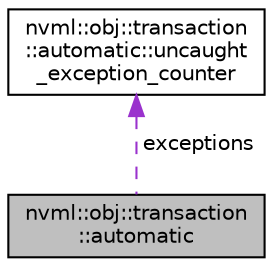 digraph "nvml::obj::transaction::automatic"
{
  edge [fontname="Helvetica",fontsize="10",labelfontname="Helvetica",labelfontsize="10"];
  node [fontname="Helvetica",fontsize="10",shape=record];
  Node1 [label="nvml::obj::transaction\l::automatic",height=0.2,width=0.4,color="black", fillcolor="grey75", style="filled", fontcolor="black"];
  Node2 -> Node1 [dir="back",color="darkorchid3",fontsize="10",style="dashed",label=" exceptions" ,fontname="Helvetica"];
  Node2 [label="nvml::obj::transaction\l::automatic::uncaught\l_exception_counter",height=0.2,width=0.4,color="black", fillcolor="white", style="filled",URL="$classnvml_1_1obj_1_1transaction_1_1automatic_1_1uncaught__exception__counter.html",tooltip="Internal class for counting active exceptions. "];
}
